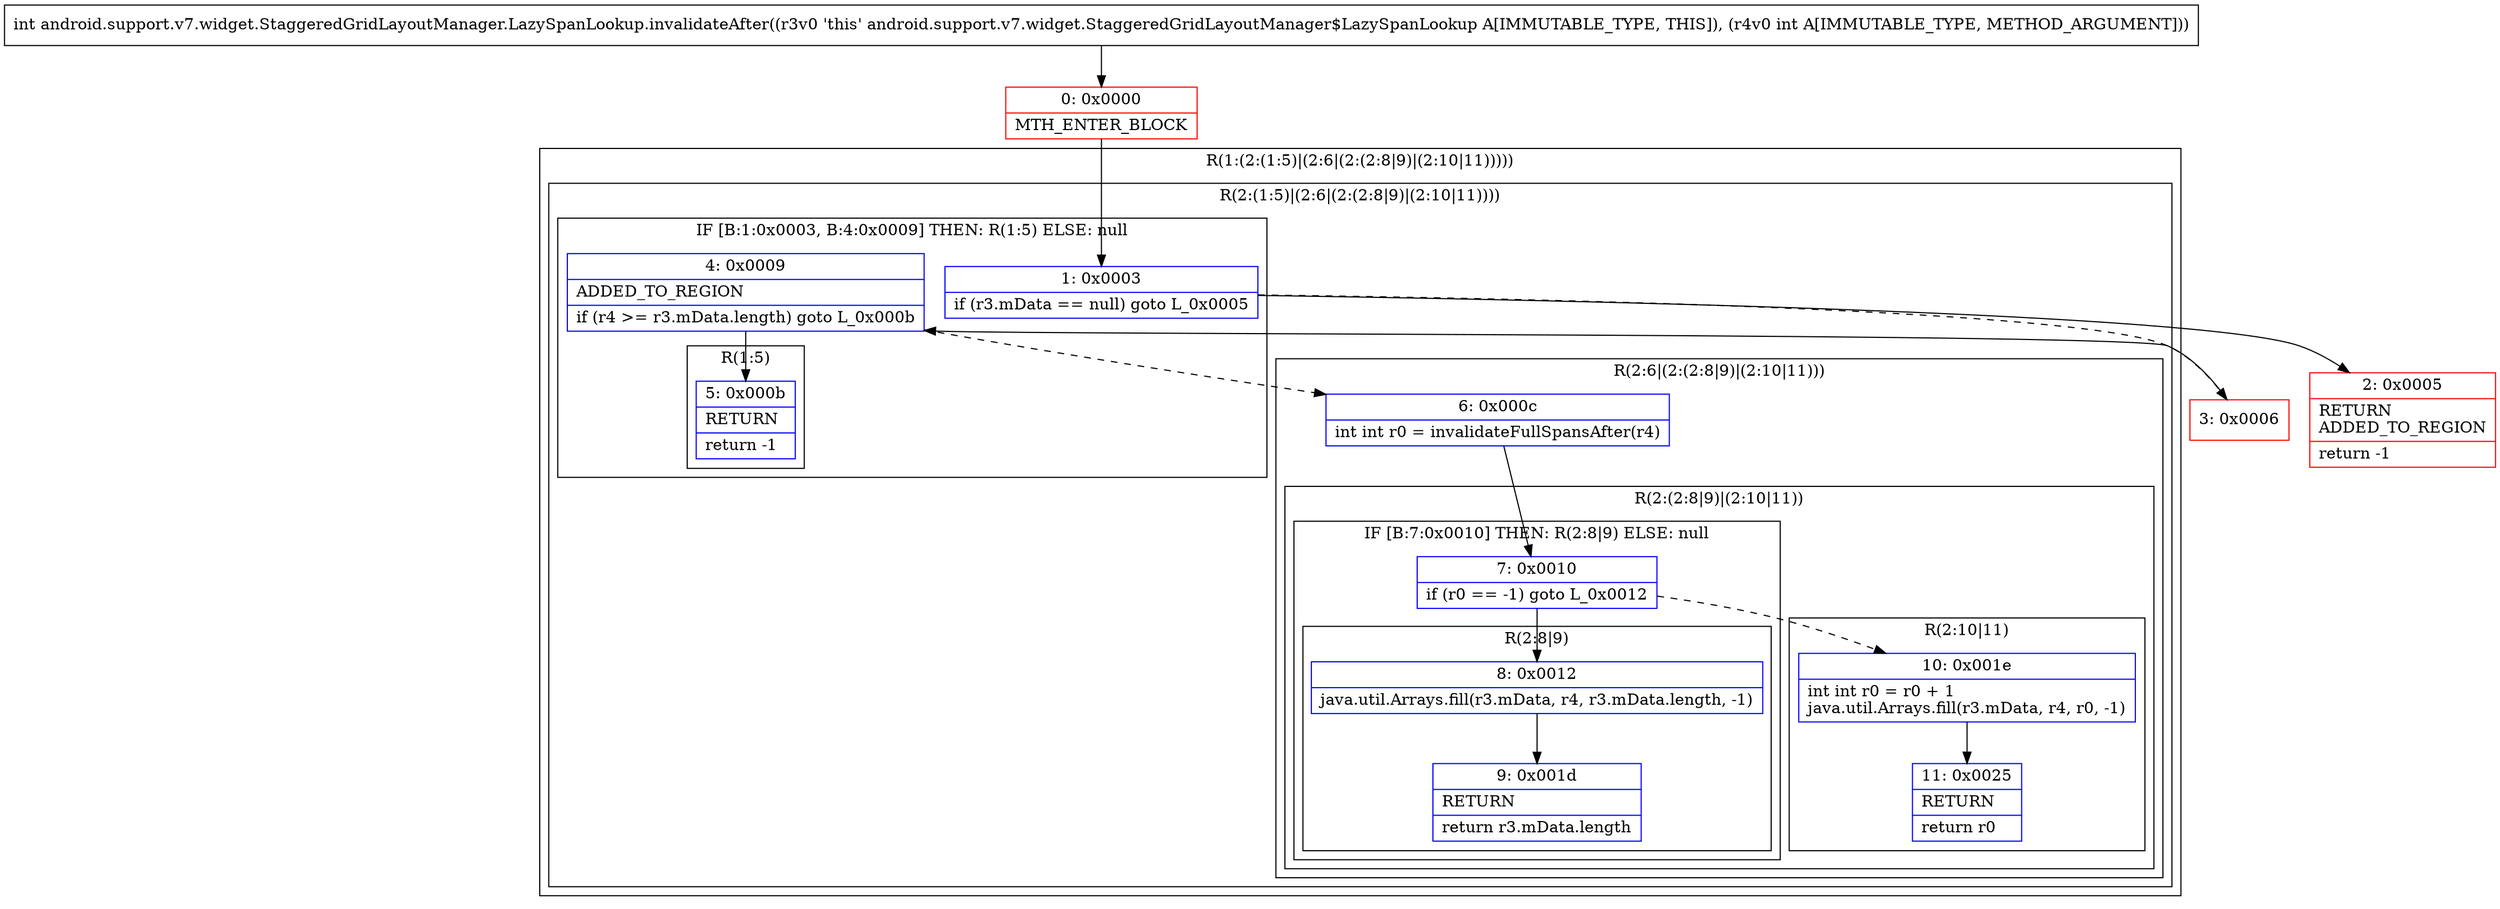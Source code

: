 digraph "CFG forandroid.support.v7.widget.StaggeredGridLayoutManager.LazySpanLookup.invalidateAfter(I)I" {
subgraph cluster_Region_1360949924 {
label = "R(1:(2:(1:5)|(2:6|(2:(2:8|9)|(2:10|11)))))";
node [shape=record,color=blue];
subgraph cluster_Region_1999231184 {
label = "R(2:(1:5)|(2:6|(2:(2:8|9)|(2:10|11))))";
node [shape=record,color=blue];
subgraph cluster_IfRegion_522159041 {
label = "IF [B:1:0x0003, B:4:0x0009] THEN: R(1:5) ELSE: null";
node [shape=record,color=blue];
Node_1 [shape=record,label="{1\:\ 0x0003|if (r3.mData == null) goto L_0x0005\l}"];
Node_4 [shape=record,label="{4\:\ 0x0009|ADDED_TO_REGION\l|if (r4 \>= r3.mData.length) goto L_0x000b\l}"];
subgraph cluster_Region_89034974 {
label = "R(1:5)";
node [shape=record,color=blue];
Node_5 [shape=record,label="{5\:\ 0x000b|RETURN\l|return \-1\l}"];
}
}
subgraph cluster_Region_928445112 {
label = "R(2:6|(2:(2:8|9)|(2:10|11)))";
node [shape=record,color=blue];
Node_6 [shape=record,label="{6\:\ 0x000c|int int r0 = invalidateFullSpansAfter(r4)\l}"];
subgraph cluster_Region_661080449 {
label = "R(2:(2:8|9)|(2:10|11))";
node [shape=record,color=blue];
subgraph cluster_IfRegion_290607187 {
label = "IF [B:7:0x0010] THEN: R(2:8|9) ELSE: null";
node [shape=record,color=blue];
Node_7 [shape=record,label="{7\:\ 0x0010|if (r0 == \-1) goto L_0x0012\l}"];
subgraph cluster_Region_506587877 {
label = "R(2:8|9)";
node [shape=record,color=blue];
Node_8 [shape=record,label="{8\:\ 0x0012|java.util.Arrays.fill(r3.mData, r4, r3.mData.length, \-1)\l}"];
Node_9 [shape=record,label="{9\:\ 0x001d|RETURN\l|return r3.mData.length\l}"];
}
}
subgraph cluster_Region_1897237450 {
label = "R(2:10|11)";
node [shape=record,color=blue];
Node_10 [shape=record,label="{10\:\ 0x001e|int int r0 = r0 + 1\ljava.util.Arrays.fill(r3.mData, r4, r0, \-1)\l}"];
Node_11 [shape=record,label="{11\:\ 0x0025|RETURN\l|return r0\l}"];
}
}
}
}
}
Node_0 [shape=record,color=red,label="{0\:\ 0x0000|MTH_ENTER_BLOCK\l}"];
Node_2 [shape=record,color=red,label="{2\:\ 0x0005|RETURN\lADDED_TO_REGION\l|return \-1\l}"];
Node_3 [shape=record,color=red,label="{3\:\ 0x0006}"];
MethodNode[shape=record,label="{int android.support.v7.widget.StaggeredGridLayoutManager.LazySpanLookup.invalidateAfter((r3v0 'this' android.support.v7.widget.StaggeredGridLayoutManager$LazySpanLookup A[IMMUTABLE_TYPE, THIS]), (r4v0 int A[IMMUTABLE_TYPE, METHOD_ARGUMENT])) }"];
MethodNode -> Node_0;
Node_1 -> Node_2;
Node_1 -> Node_3[style=dashed];
Node_4 -> Node_5;
Node_4 -> Node_6[style=dashed];
Node_6 -> Node_7;
Node_7 -> Node_8;
Node_7 -> Node_10[style=dashed];
Node_8 -> Node_9;
Node_10 -> Node_11;
Node_0 -> Node_1;
Node_3 -> Node_4;
}

